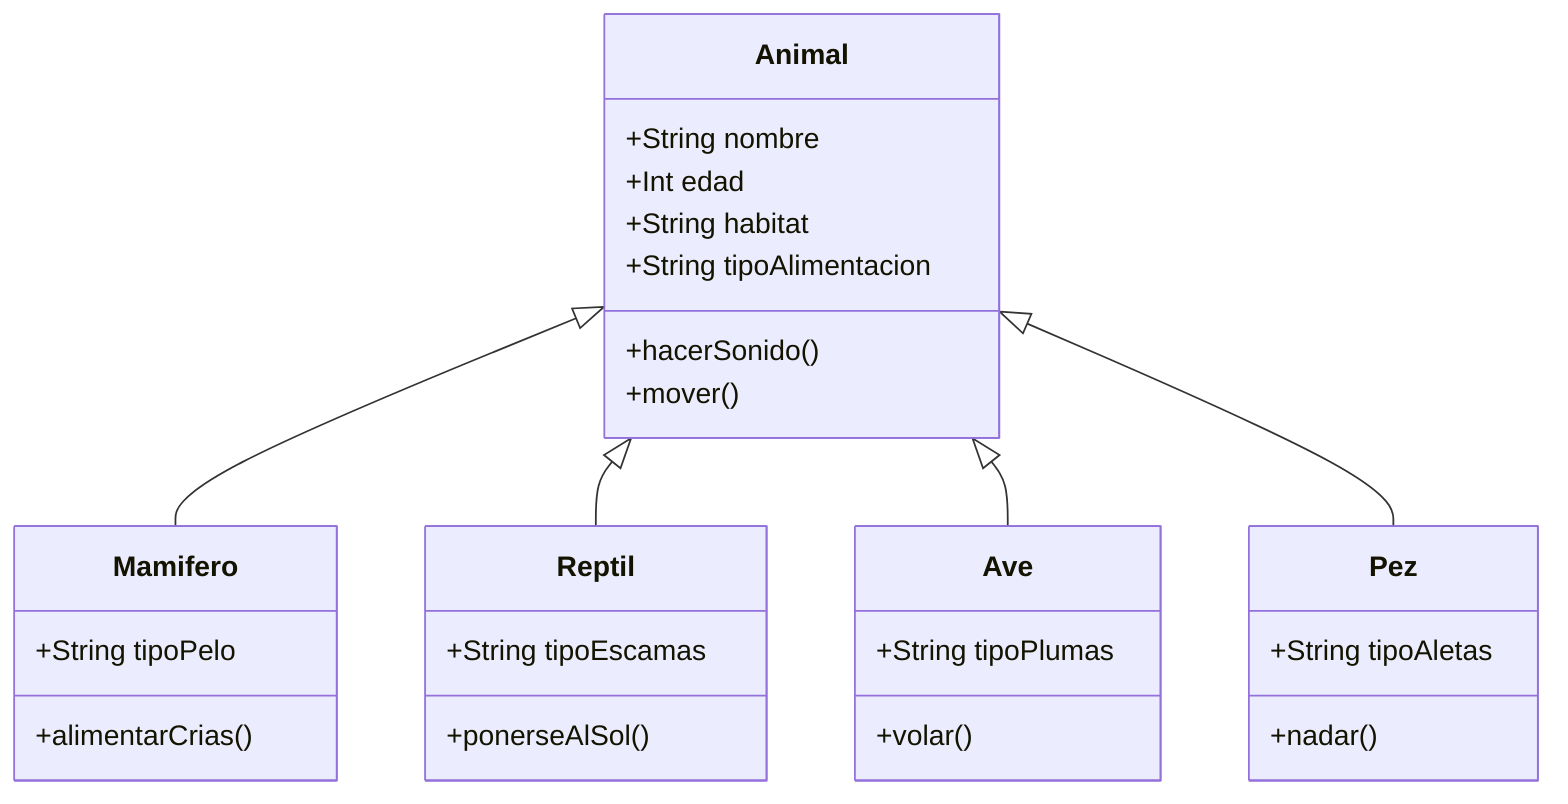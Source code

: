 classDiagram
    class Animal {
        +String nombre
        +Int edad
        +String habitat
        +String tipoAlimentacion
        +hacerSonido()
        +mover()
    }

    class Mamifero {
        +String tipoPelo
        +alimentarCrias()
    }

    class Reptil {
        +String tipoEscamas
        +ponerseAlSol()
    }

    class Ave {
        +String tipoPlumas
        +volar()
    }

    class Pez {
        +String tipoAletas
        +nadar()
    }

    Animal <|-- Mamifero
    Animal <|-- Reptil
    Animal <|-- Ave
    Animal <|-- Pez